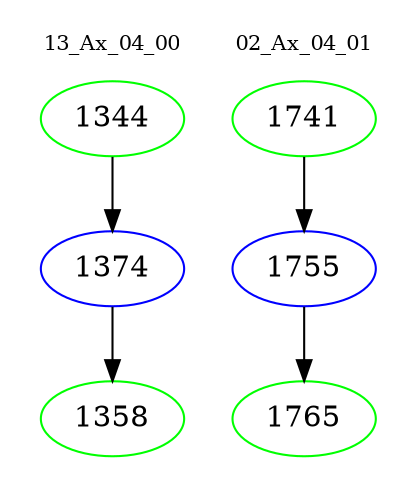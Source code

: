 digraph{
subgraph cluster_0 {
color = white
label = "13_Ax_04_00";
fontsize=10;
T0_1344 [label="1344", color="green"]
T0_1344 -> T0_1374 [color="black"]
T0_1374 [label="1374", color="blue"]
T0_1374 -> T0_1358 [color="black"]
T0_1358 [label="1358", color="green"]
}
subgraph cluster_1 {
color = white
label = "02_Ax_04_01";
fontsize=10;
T1_1741 [label="1741", color="green"]
T1_1741 -> T1_1755 [color="black"]
T1_1755 [label="1755", color="blue"]
T1_1755 -> T1_1765 [color="black"]
T1_1765 [label="1765", color="green"]
}
}
